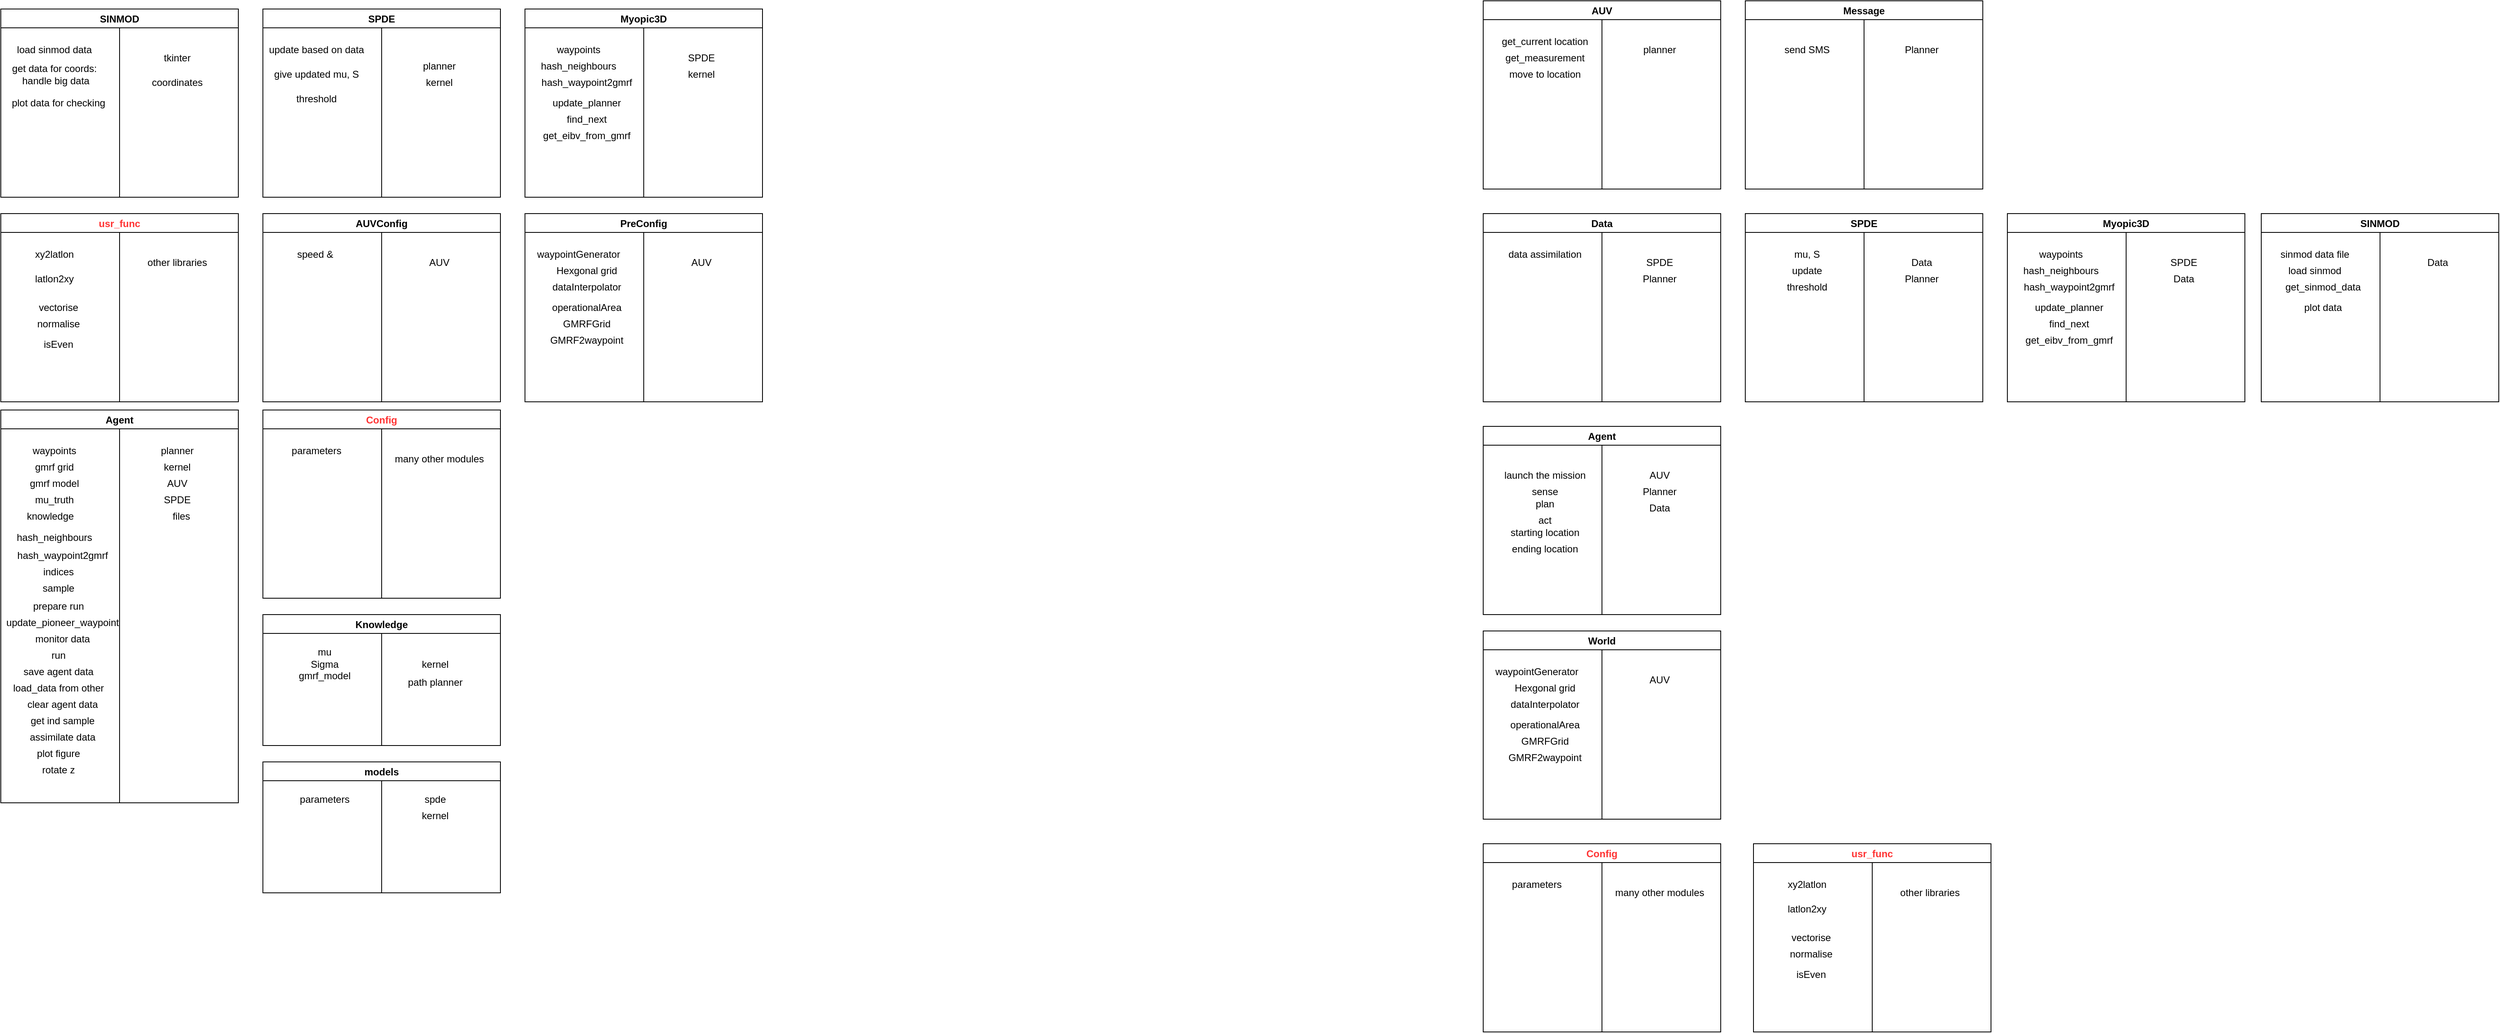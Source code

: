 <mxfile version="19.0.3" type="device"><diagram id="g1CnJB_Rr_9FsxK_g9BP" name="Page-1"><mxGraphModel dx="1435" dy="682" grid="1" gridSize="10" guides="1" tooltips="1" connect="1" arrows="1" fold="1" page="1" pageScale="1" pageWidth="4681" pageHeight="3300" math="0" shadow="0"><root><mxCell id="0"/><mxCell id="1" parent="0"/><mxCell id="GoGUJSBJ-pz_oauITj-g-8" value="" style="group" vertex="1" connectable="0" parent="1"><mxGeometry x="1290" y="90" width="200" height="230" as="geometry"/></mxCell><mxCell id="GoGUJSBJ-pz_oauITj-g-9" value="" style="endArrow=none;html=1;rounded=0;exitX=0.5;exitY=1;exitDx=0;exitDy=0;entryX=0.5;entryY=0;entryDx=0;entryDy=0;" edge="1" parent="GoGUJSBJ-pz_oauITj-g-8" source="GoGUJSBJ-pz_oauITj-g-10" target="GoGUJSBJ-pz_oauITj-g-10"><mxGeometry width="50" height="50" relative="1" as="geometry"><mxPoint x="105" y="140" as="sourcePoint"/><mxPoint x="100" y="30" as="targetPoint"/></mxGeometry></mxCell><mxCell id="GoGUJSBJ-pz_oauITj-g-10" value="SPDE" style="swimlane;" vertex="1" parent="GoGUJSBJ-pz_oauITj-g-8"><mxGeometry x="-90" width="290" height="230" as="geometry"><mxRectangle x="430" y="340" width="130" height="23" as="alternateBounds"/></mxGeometry></mxCell><mxCell id="GoGUJSBJ-pz_oauITj-g-11" value="update based on data" style="text;html=1;align=center;verticalAlign=middle;resizable=0;points=[];autosize=1;strokeColor=none;fillColor=none;" vertex="1" parent="GoGUJSBJ-pz_oauITj-g-10"><mxGeometry y="40" width="130" height="20" as="geometry"/></mxCell><mxCell id="GoGUJSBJ-pz_oauITj-g-12" value="give updated mu, S" style="text;html=1;align=center;verticalAlign=middle;resizable=0;points=[];autosize=1;strokeColor=none;fillColor=none;" vertex="1" parent="GoGUJSBJ-pz_oauITj-g-10"><mxGeometry x="5" y="70" width="120" height="20" as="geometry"/></mxCell><mxCell id="GoGUJSBJ-pz_oauITj-g-78" value="threshold" style="text;html=1;align=center;verticalAlign=middle;resizable=0;points=[];autosize=1;strokeColor=none;fillColor=none;" vertex="1" parent="GoGUJSBJ-pz_oauITj-g-10"><mxGeometry x="35" y="100" width="60" height="20" as="geometry"/></mxCell><mxCell id="GoGUJSBJ-pz_oauITj-g-79" value="planner" style="text;html=1;align=center;verticalAlign=middle;resizable=0;points=[];autosize=1;strokeColor=none;fillColor=none;" vertex="1" parent="GoGUJSBJ-pz_oauITj-g-10"><mxGeometry x="185" y="60" width="60" height="20" as="geometry"/></mxCell><mxCell id="GoGUJSBJ-pz_oauITj-g-80" value="kernel" style="text;html=1;align=center;verticalAlign=middle;resizable=0;points=[];autosize=1;strokeColor=none;fillColor=none;" vertex="1" parent="GoGUJSBJ-pz_oauITj-g-10"><mxGeometry x="190" y="80" width="50" height="20" as="geometry"/></mxCell><mxCell id="GoGUJSBJ-pz_oauITj-g-13" value="" style="group" vertex="1" connectable="0" parent="1"><mxGeometry x="1610" y="90" width="200" height="230" as="geometry"/></mxCell><mxCell id="GoGUJSBJ-pz_oauITj-g-14" value="" style="endArrow=none;html=1;rounded=0;exitX=0.5;exitY=1;exitDx=0;exitDy=0;entryX=0.5;entryY=0;entryDx=0;entryDy=0;" edge="1" parent="GoGUJSBJ-pz_oauITj-g-13" source="GoGUJSBJ-pz_oauITj-g-15" target="GoGUJSBJ-pz_oauITj-g-15"><mxGeometry width="50" height="50" relative="1" as="geometry"><mxPoint x="105" y="140" as="sourcePoint"/><mxPoint x="100" y="30" as="targetPoint"/></mxGeometry></mxCell><mxCell id="GoGUJSBJ-pz_oauITj-g-15" value="Myopic3D" style="swimlane;" vertex="1" parent="GoGUJSBJ-pz_oauITj-g-13"><mxGeometry x="-90" width="290" height="230" as="geometry"><mxRectangle x="430" y="340" width="130" height="23" as="alternateBounds"/></mxGeometry></mxCell><mxCell id="GoGUJSBJ-pz_oauITj-g-16" value="waypoints" style="text;html=1;align=center;verticalAlign=middle;resizable=0;points=[];autosize=1;strokeColor=none;fillColor=none;" vertex="1" parent="GoGUJSBJ-pz_oauITj-g-15"><mxGeometry x="30" y="40" width="70" height="20" as="geometry"/></mxCell><mxCell id="GoGUJSBJ-pz_oauITj-g-19" value="SPDE" style="text;html=1;align=center;verticalAlign=middle;resizable=0;points=[];autosize=1;strokeColor=none;fillColor=none;" vertex="1" parent="GoGUJSBJ-pz_oauITj-g-15"><mxGeometry x="190" y="50" width="50" height="20" as="geometry"/></mxCell><mxCell id="GoGUJSBJ-pz_oauITj-g-20" value="kernel" style="text;html=1;align=center;verticalAlign=middle;resizable=0;points=[];autosize=1;strokeColor=none;fillColor=none;" vertex="1" parent="GoGUJSBJ-pz_oauITj-g-15"><mxGeometry x="190" y="70" width="50" height="20" as="geometry"/></mxCell><mxCell id="GoGUJSBJ-pz_oauITj-g-136" value="hash_neighbours" style="text;html=1;align=center;verticalAlign=middle;resizable=0;points=[];autosize=1;strokeColor=none;fillColor=none;" vertex="1" parent="GoGUJSBJ-pz_oauITj-g-15"><mxGeometry x="10" y="60" width="110" height="20" as="geometry"/></mxCell><mxCell id="GoGUJSBJ-pz_oauITj-g-137" value="hash_waypoint2gmrf" style="text;html=1;align=center;verticalAlign=middle;resizable=0;points=[];autosize=1;strokeColor=none;fillColor=none;" vertex="1" parent="GoGUJSBJ-pz_oauITj-g-15"><mxGeometry x="10" y="80" width="130" height="20" as="geometry"/></mxCell><mxCell id="GoGUJSBJ-pz_oauITj-g-138" value="update_planner" style="text;html=1;align=center;verticalAlign=middle;resizable=0;points=[];autosize=1;strokeColor=none;fillColor=none;" vertex="1" parent="GoGUJSBJ-pz_oauITj-g-15"><mxGeometry x="25" y="105" width="100" height="20" as="geometry"/></mxCell><mxCell id="GoGUJSBJ-pz_oauITj-g-139" value="find_next" style="text;html=1;align=center;verticalAlign=middle;resizable=0;points=[];autosize=1;strokeColor=none;fillColor=none;" vertex="1" parent="GoGUJSBJ-pz_oauITj-g-15"><mxGeometry x="45" y="125" width="60" height="20" as="geometry"/></mxCell><mxCell id="GoGUJSBJ-pz_oauITj-g-140" value="get_eibv_from_gmrf" style="text;html=1;align=center;verticalAlign=middle;resizable=0;points=[];autosize=1;strokeColor=none;fillColor=none;" vertex="1" parent="GoGUJSBJ-pz_oauITj-g-15"><mxGeometry x="15" y="145" width="120" height="20" as="geometry"/></mxCell><mxCell id="GoGUJSBJ-pz_oauITj-g-32" value="" style="group" vertex="1" connectable="0" parent="1"><mxGeometry x="880" y="90" width="290" height="230" as="geometry"/></mxCell><mxCell id="GoGUJSBJ-pz_oauITj-g-33" value="" style="endArrow=none;html=1;rounded=0;exitX=0.5;exitY=1;exitDx=0;exitDy=0;entryX=0.5;entryY=0;entryDx=0;entryDy=0;" edge="1" parent="GoGUJSBJ-pz_oauITj-g-32" source="GoGUJSBJ-pz_oauITj-g-34" target="GoGUJSBJ-pz_oauITj-g-34"><mxGeometry width="50" height="50" relative="1" as="geometry"><mxPoint x="195" y="140" as="sourcePoint"/><mxPoint x="190" y="30" as="targetPoint"/></mxGeometry></mxCell><mxCell id="GoGUJSBJ-pz_oauITj-g-34" value="SINMOD" style="swimlane;" vertex="1" parent="GoGUJSBJ-pz_oauITj-g-32"><mxGeometry width="290" height="230" as="geometry"><mxRectangle x="430" y="340" width="130" height="23" as="alternateBounds"/></mxGeometry></mxCell><mxCell id="GoGUJSBJ-pz_oauITj-g-35" value="load sinmod data" style="text;html=1;align=center;verticalAlign=middle;resizable=0;points=[];autosize=1;strokeColor=none;fillColor=none;" vertex="1" parent="GoGUJSBJ-pz_oauITj-g-34"><mxGeometry x="10" y="40" width="110" height="20" as="geometry"/></mxCell><mxCell id="GoGUJSBJ-pz_oauITj-g-36" value="get data for coords:&lt;br&gt;&amp;nbsp;handle big data" style="text;html=1;align=center;verticalAlign=middle;resizable=0;points=[];autosize=1;strokeColor=none;fillColor=none;" vertex="1" parent="GoGUJSBJ-pz_oauITj-g-34"><mxGeometry x="5" y="65" width="120" height="30" as="geometry"/></mxCell><mxCell id="GoGUJSBJ-pz_oauITj-g-37" value="tkinter" style="text;html=1;align=center;verticalAlign=middle;resizable=0;points=[];autosize=1;strokeColor=none;fillColor=none;" vertex="1" parent="GoGUJSBJ-pz_oauITj-g-34"><mxGeometry x="190" y="50" width="50" height="20" as="geometry"/></mxCell><mxCell id="GoGUJSBJ-pz_oauITj-g-38" value="plot data for checking" style="text;html=1;align=center;verticalAlign=middle;resizable=0;points=[];autosize=1;strokeColor=none;fillColor=none;" vertex="1" parent="GoGUJSBJ-pz_oauITj-g-34"><mxGeometry x="5" y="105" width="130" height="20" as="geometry"/></mxCell><mxCell id="GoGUJSBJ-pz_oauITj-g-39" value="coordinates" style="text;html=1;align=center;verticalAlign=middle;resizable=0;points=[];autosize=1;strokeColor=none;fillColor=none;" vertex="1" parent="GoGUJSBJ-pz_oauITj-g-34"><mxGeometry x="175" y="80" width="80" height="20" as="geometry"/></mxCell><mxCell id="GoGUJSBJ-pz_oauITj-g-40" value="" style="group" vertex="1" connectable="0" parent="1"><mxGeometry x="880" y="340" width="290" height="230" as="geometry"/></mxCell><mxCell id="GoGUJSBJ-pz_oauITj-g-41" value="" style="endArrow=none;html=1;rounded=0;exitX=0.5;exitY=1;exitDx=0;exitDy=0;entryX=0.5;entryY=0;entryDx=0;entryDy=0;" edge="1" parent="GoGUJSBJ-pz_oauITj-g-40" source="GoGUJSBJ-pz_oauITj-g-42" target="GoGUJSBJ-pz_oauITj-g-42"><mxGeometry width="50" height="50" relative="1" as="geometry"><mxPoint x="195" y="140" as="sourcePoint"/><mxPoint x="190" y="30" as="targetPoint"/></mxGeometry></mxCell><mxCell id="GoGUJSBJ-pz_oauITj-g-42" value="usr_func" style="swimlane;fontColor=#FF3333;" vertex="1" parent="GoGUJSBJ-pz_oauITj-g-40"><mxGeometry width="290" height="230" as="geometry"><mxRectangle x="430" y="340" width="130" height="23" as="alternateBounds"/></mxGeometry></mxCell><mxCell id="GoGUJSBJ-pz_oauITj-g-43" value="xy2latlon" style="text;html=1;align=center;verticalAlign=middle;resizable=0;points=[];autosize=1;strokeColor=none;fillColor=none;" vertex="1" parent="GoGUJSBJ-pz_oauITj-g-42"><mxGeometry x="35" y="40" width="60" height="20" as="geometry"/></mxCell><mxCell id="GoGUJSBJ-pz_oauITj-g-44" value="latlon2xy" style="text;html=1;align=center;verticalAlign=middle;resizable=0;points=[];autosize=1;strokeColor=none;fillColor=none;" vertex="1" parent="GoGUJSBJ-pz_oauITj-g-42"><mxGeometry x="35" y="70" width="60" height="20" as="geometry"/></mxCell><mxCell id="GoGUJSBJ-pz_oauITj-g-45" value="other libraries" style="text;html=1;align=center;verticalAlign=middle;resizable=0;points=[];autosize=1;strokeColor=none;fillColor=none;" vertex="1" parent="GoGUJSBJ-pz_oauITj-g-42"><mxGeometry x="170" y="50" width="90" height="20" as="geometry"/></mxCell><mxCell id="GoGUJSBJ-pz_oauITj-g-46" value="vectorise" style="text;html=1;align=center;verticalAlign=middle;resizable=0;points=[];autosize=1;strokeColor=none;fillColor=none;" vertex="1" parent="GoGUJSBJ-pz_oauITj-g-42"><mxGeometry x="40" y="105" width="60" height="20" as="geometry"/></mxCell><mxCell id="GoGUJSBJ-pz_oauITj-g-48" value="normalise" style="text;html=1;align=center;verticalAlign=middle;resizable=0;points=[];autosize=1;strokeColor=none;fillColor=none;" vertex="1" parent="GoGUJSBJ-pz_oauITj-g-42"><mxGeometry x="35" y="125" width="70" height="20" as="geometry"/></mxCell><mxCell id="GoGUJSBJ-pz_oauITj-g-49" value="isEven" style="text;html=1;align=center;verticalAlign=middle;resizable=0;points=[];autosize=1;strokeColor=none;fillColor=none;" vertex="1" parent="GoGUJSBJ-pz_oauITj-g-42"><mxGeometry x="45" y="150" width="50" height="20" as="geometry"/></mxCell><mxCell id="GoGUJSBJ-pz_oauITj-g-50" value="" style="group" vertex="1" connectable="0" parent="1"><mxGeometry x="880" y="580" width="290" height="480" as="geometry"/></mxCell><mxCell id="GoGUJSBJ-pz_oauITj-g-51" value="" style="endArrow=none;html=1;rounded=0;exitX=0.5;exitY=1;exitDx=0;exitDy=0;entryX=0.5;entryY=0;entryDx=0;entryDy=0;" edge="1" parent="GoGUJSBJ-pz_oauITj-g-50" source="GoGUJSBJ-pz_oauITj-g-52" target="GoGUJSBJ-pz_oauITj-g-52"><mxGeometry width="50" height="50" relative="1" as="geometry"><mxPoint x="195" y="292.174" as="sourcePoint"/><mxPoint x="190" y="62.609" as="targetPoint"/></mxGeometry></mxCell><mxCell id="GoGUJSBJ-pz_oauITj-g-52" value="Agent" style="swimlane;" vertex="1" parent="GoGUJSBJ-pz_oauITj-g-50"><mxGeometry width="290" height="480" as="geometry"><mxRectangle x="430" y="340" width="130" height="23" as="alternateBounds"/></mxGeometry></mxCell><mxCell id="GoGUJSBJ-pz_oauITj-g-53" value="waypoints" style="text;html=1;align=center;verticalAlign=middle;resizable=0;points=[];autosize=1;strokeColor=none;fillColor=none;" vertex="1" parent="GoGUJSBJ-pz_oauITj-g-52"><mxGeometry x="30" y="39.998" width="70" height="20" as="geometry"/></mxCell><mxCell id="GoGUJSBJ-pz_oauITj-g-54" value="gmrf grid" style="text;html=1;align=center;verticalAlign=middle;resizable=0;points=[];autosize=1;strokeColor=none;fillColor=none;" vertex="1" parent="GoGUJSBJ-pz_oauITj-g-52"><mxGeometry x="35" y="59.997" width="60" height="20" as="geometry"/></mxCell><mxCell id="GoGUJSBJ-pz_oauITj-g-55" value="planner" style="text;html=1;align=center;verticalAlign=middle;resizable=0;points=[];autosize=1;strokeColor=none;fillColor=none;" vertex="1" parent="GoGUJSBJ-pz_oauITj-g-52"><mxGeometry x="185" y="39.998" width="60" height="20" as="geometry"/></mxCell><mxCell id="GoGUJSBJ-pz_oauITj-g-56" value="gmrf model" style="text;html=1;align=center;verticalAlign=middle;resizable=0;points=[];autosize=1;strokeColor=none;fillColor=none;" vertex="1" parent="GoGUJSBJ-pz_oauITj-g-52"><mxGeometry x="25" y="79.997" width="80" height="20" as="geometry"/></mxCell><mxCell id="GoGUJSBJ-pz_oauITj-g-57" value="mu_truth" style="text;html=1;align=center;verticalAlign=middle;resizable=0;points=[];autosize=1;strokeColor=none;fillColor=none;" vertex="1" parent="GoGUJSBJ-pz_oauITj-g-52"><mxGeometry x="35" y="99.996" width="60" height="20" as="geometry"/></mxCell><mxCell id="GoGUJSBJ-pz_oauITj-g-58" value="knowledge" style="text;html=1;align=center;verticalAlign=middle;resizable=0;points=[];autosize=1;strokeColor=none;fillColor=none;" vertex="1" parent="GoGUJSBJ-pz_oauITj-g-52"><mxGeometry x="25" y="119.995" width="70" height="20" as="geometry"/></mxCell><mxCell id="GoGUJSBJ-pz_oauITj-g-59" value="hash_neighbours" style="text;html=1;align=center;verticalAlign=middle;resizable=0;points=[];autosize=1;strokeColor=none;fillColor=none;" vertex="1" parent="GoGUJSBJ-pz_oauITj-g-52"><mxGeometry x="10" y="146.084" width="110" height="20" as="geometry"/></mxCell><mxCell id="GoGUJSBJ-pz_oauITj-g-60" value="hash_waypoint2gmrf" style="text;html=1;align=center;verticalAlign=middle;resizable=0;points=[];autosize=1;strokeColor=none;fillColor=none;" vertex="1" parent="GoGUJSBJ-pz_oauITj-g-52"><mxGeometry x="10" y="167.823" width="130" height="20" as="geometry"/></mxCell><mxCell id="GoGUJSBJ-pz_oauITj-g-61" value="indices" style="text;html=1;align=center;verticalAlign=middle;resizable=0;points=[];autosize=1;strokeColor=none;fillColor=none;" vertex="1" parent="GoGUJSBJ-pz_oauITj-g-52"><mxGeometry x="45" y="187.822" width="50" height="20" as="geometry"/></mxCell><mxCell id="GoGUJSBJ-pz_oauITj-g-62" value="sample" style="text;html=1;align=center;verticalAlign=middle;resizable=0;points=[];autosize=1;strokeColor=none;fillColor=none;" vertex="1" parent="GoGUJSBJ-pz_oauITj-g-52"><mxGeometry x="45" y="207.821" width="50" height="20" as="geometry"/></mxCell><mxCell id="GoGUJSBJ-pz_oauITj-g-63" value="kernel" style="text;html=1;align=center;verticalAlign=middle;resizable=0;points=[];autosize=1;strokeColor=none;fillColor=none;" vertex="1" parent="GoGUJSBJ-pz_oauITj-g-52"><mxGeometry x="190" y="59.997" width="50" height="20" as="geometry"/></mxCell><mxCell id="GoGUJSBJ-pz_oauITj-g-64" value="AUV" style="text;html=1;align=center;verticalAlign=middle;resizable=0;points=[];autosize=1;strokeColor=none;fillColor=none;" vertex="1" parent="GoGUJSBJ-pz_oauITj-g-52"><mxGeometry x="195" y="79.996" width="40" height="20" as="geometry"/></mxCell><mxCell id="GoGUJSBJ-pz_oauITj-g-65" value="SPDE" style="text;html=1;align=center;verticalAlign=middle;resizable=0;points=[];autosize=1;strokeColor=none;fillColor=none;" vertex="1" parent="GoGUJSBJ-pz_oauITj-g-52"><mxGeometry x="190" y="99.995" width="50" height="20" as="geometry"/></mxCell><mxCell id="GoGUJSBJ-pz_oauITj-g-66" value="prepare run" style="text;html=1;align=center;verticalAlign=middle;resizable=0;points=[];autosize=1;strokeColor=none;fillColor=none;" vertex="1" parent="GoGUJSBJ-pz_oauITj-g-52"><mxGeometry x="30" y="230.001" width="80" height="20" as="geometry"/></mxCell><mxCell id="GoGUJSBJ-pz_oauITj-g-67" value="update_pioneer_waypoint" style="text;html=1;align=center;verticalAlign=middle;resizable=0;points=[];autosize=1;strokeColor=none;fillColor=none;" vertex="1" parent="GoGUJSBJ-pz_oauITj-g-52"><mxGeometry y="250.001" width="150" height="20" as="geometry"/></mxCell><mxCell id="GoGUJSBJ-pz_oauITj-g-68" value="monitor data" style="text;html=1;align=center;verticalAlign=middle;resizable=0;points=[];autosize=1;strokeColor=none;fillColor=none;" vertex="1" parent="GoGUJSBJ-pz_oauITj-g-52"><mxGeometry x="35" y="270.001" width="80" height="20" as="geometry"/></mxCell><mxCell id="GoGUJSBJ-pz_oauITj-g-69" value="run" style="text;html=1;align=center;verticalAlign=middle;resizable=0;points=[];autosize=1;strokeColor=none;fillColor=none;" vertex="1" parent="GoGUJSBJ-pz_oauITj-g-52"><mxGeometry x="55" y="290.001" width="30" height="20" as="geometry"/></mxCell><mxCell id="GoGUJSBJ-pz_oauITj-g-70" value="save agent data" style="text;html=1;align=center;verticalAlign=middle;resizable=0;points=[];autosize=1;strokeColor=none;fillColor=none;" vertex="1" parent="GoGUJSBJ-pz_oauITj-g-52"><mxGeometry x="20" y="310.001" width="100" height="20" as="geometry"/></mxCell><mxCell id="GoGUJSBJ-pz_oauITj-g-71" value="load_data from other" style="text;html=1;align=center;verticalAlign=middle;resizable=0;points=[];autosize=1;strokeColor=none;fillColor=none;" vertex="1" parent="GoGUJSBJ-pz_oauITj-g-52"><mxGeometry x="5" y="330.001" width="130" height="20" as="geometry"/></mxCell><mxCell id="GoGUJSBJ-pz_oauITj-g-72" value="clear agent data" style="text;html=1;align=center;verticalAlign=middle;resizable=0;points=[];autosize=1;strokeColor=none;fillColor=none;" vertex="1" parent="GoGUJSBJ-pz_oauITj-g-52"><mxGeometry x="25" y="350.001" width="100" height="20" as="geometry"/></mxCell><mxCell id="GoGUJSBJ-pz_oauITj-g-73" value="get ind sample" style="text;html=1;align=center;verticalAlign=middle;resizable=0;points=[];autosize=1;strokeColor=none;fillColor=none;" vertex="1" parent="GoGUJSBJ-pz_oauITj-g-52"><mxGeometry x="30" y="370.001" width="90" height="20" as="geometry"/></mxCell><mxCell id="GoGUJSBJ-pz_oauITj-g-74" value="assimilate data" style="text;html=1;align=center;verticalAlign=middle;resizable=0;points=[];autosize=1;strokeColor=none;fillColor=none;" vertex="1" parent="GoGUJSBJ-pz_oauITj-g-52"><mxGeometry x="25" y="390.001" width="100" height="20" as="geometry"/></mxCell><mxCell id="GoGUJSBJ-pz_oauITj-g-75" value="plot figure" style="text;html=1;align=center;verticalAlign=middle;resizable=0;points=[];autosize=1;strokeColor=none;fillColor=none;" vertex="1" parent="GoGUJSBJ-pz_oauITj-g-52"><mxGeometry x="35" y="410.001" width="70" height="20" as="geometry"/></mxCell><mxCell id="GoGUJSBJ-pz_oauITj-g-76" value="rotate z" style="text;html=1;align=center;verticalAlign=middle;resizable=0;points=[];autosize=1;strokeColor=none;fillColor=none;" vertex="1" parent="GoGUJSBJ-pz_oauITj-g-52"><mxGeometry x="40" y="430.001" width="60" height="20" as="geometry"/></mxCell><mxCell id="GoGUJSBJ-pz_oauITj-g-77" value="files" style="text;html=1;align=center;verticalAlign=middle;resizable=0;points=[];autosize=1;strokeColor=none;fillColor=none;" vertex="1" parent="GoGUJSBJ-pz_oauITj-g-52"><mxGeometry x="200" y="119.995" width="40" height="20" as="geometry"/></mxCell><mxCell id="GoGUJSBJ-pz_oauITj-g-81" value="" style="group" vertex="1" connectable="0" parent="1"><mxGeometry x="1200" y="340" width="290" height="230" as="geometry"/></mxCell><mxCell id="GoGUJSBJ-pz_oauITj-g-82" value="" style="endArrow=none;html=1;rounded=0;exitX=0.5;exitY=1;exitDx=0;exitDy=0;entryX=0.5;entryY=0;entryDx=0;entryDy=0;" edge="1" parent="GoGUJSBJ-pz_oauITj-g-81" source="GoGUJSBJ-pz_oauITj-g-83" target="GoGUJSBJ-pz_oauITj-g-83"><mxGeometry width="50" height="50" relative="1" as="geometry"><mxPoint x="195" y="140" as="sourcePoint"/><mxPoint x="190" y="30" as="targetPoint"/></mxGeometry></mxCell><mxCell id="GoGUJSBJ-pz_oauITj-g-83" value="AUVConfig" style="swimlane;" vertex="1" parent="GoGUJSBJ-pz_oauITj-g-81"><mxGeometry width="290" height="230" as="geometry"><mxRectangle x="430" y="340" width="130" height="23" as="alternateBounds"/></mxGeometry></mxCell><mxCell id="GoGUJSBJ-pz_oauITj-g-84" value="speed &amp;amp;&amp;nbsp;" style="text;html=1;align=center;verticalAlign=middle;resizable=0;points=[];autosize=1;strokeColor=none;fillColor=none;" vertex="1" parent="GoGUJSBJ-pz_oauITj-g-83"><mxGeometry x="35" y="40" width="60" height="20" as="geometry"/></mxCell><mxCell id="GoGUJSBJ-pz_oauITj-g-86" value="AUV" style="text;html=1;align=center;verticalAlign=middle;resizable=0;points=[];autosize=1;strokeColor=none;fillColor=none;" vertex="1" parent="GoGUJSBJ-pz_oauITj-g-83"><mxGeometry x="195" y="50" width="40" height="20" as="geometry"/></mxCell><mxCell id="GoGUJSBJ-pz_oauITj-g-89" value="" style="group" vertex="1" connectable="0" parent="1"><mxGeometry x="1200" y="580" width="290" height="230" as="geometry"/></mxCell><mxCell id="GoGUJSBJ-pz_oauITj-g-90" value="" style="endArrow=none;html=1;rounded=0;exitX=0.5;exitY=1;exitDx=0;exitDy=0;entryX=0.5;entryY=0;entryDx=0;entryDy=0;" edge="1" parent="GoGUJSBJ-pz_oauITj-g-89" source="GoGUJSBJ-pz_oauITj-g-91" target="GoGUJSBJ-pz_oauITj-g-91"><mxGeometry width="50" height="50" relative="1" as="geometry"><mxPoint x="195" y="140" as="sourcePoint"/><mxPoint x="190" y="30" as="targetPoint"/></mxGeometry></mxCell><mxCell id="GoGUJSBJ-pz_oauITj-g-91" value="Config" style="swimlane;fontColor=#FF3333;" vertex="1" parent="GoGUJSBJ-pz_oauITj-g-89"><mxGeometry width="290" height="230" as="geometry"><mxRectangle x="430" y="340" width="130" height="23" as="alternateBounds"/></mxGeometry></mxCell><mxCell id="GoGUJSBJ-pz_oauITj-g-92" value="parameters" style="text;html=1;align=center;verticalAlign=middle;resizable=0;points=[];autosize=1;strokeColor=none;fillColor=none;" vertex="1" parent="GoGUJSBJ-pz_oauITj-g-91"><mxGeometry x="25" y="40" width="80" height="20" as="geometry"/></mxCell><mxCell id="GoGUJSBJ-pz_oauITj-g-93" value="many other modules" style="text;html=1;align=center;verticalAlign=middle;resizable=0;points=[];autosize=1;strokeColor=none;fillColor=none;" vertex="1" parent="GoGUJSBJ-pz_oauITj-g-91"><mxGeometry x="155" y="50" width="120" height="20" as="geometry"/></mxCell><mxCell id="GoGUJSBJ-pz_oauITj-g-94" value="" style="group" vertex="1" connectable="0" parent="1"><mxGeometry x="1200" y="830" width="290" height="160" as="geometry"/></mxCell><mxCell id="GoGUJSBJ-pz_oauITj-g-95" value="" style="endArrow=none;html=1;rounded=0;exitX=0.5;exitY=1;exitDx=0;exitDy=0;entryX=0.5;entryY=0;entryDx=0;entryDy=0;" edge="1" parent="GoGUJSBJ-pz_oauITj-g-94" source="GoGUJSBJ-pz_oauITj-g-96" target="GoGUJSBJ-pz_oauITj-g-96"><mxGeometry width="50" height="50" relative="1" as="geometry"><mxPoint x="195" y="97.391" as="sourcePoint"/><mxPoint x="190" y="20.87" as="targetPoint"/></mxGeometry></mxCell><mxCell id="GoGUJSBJ-pz_oauITj-g-96" value="Knowledge" style="swimlane;" vertex="1" parent="GoGUJSBJ-pz_oauITj-g-94"><mxGeometry width="290" height="160" as="geometry"><mxRectangle x="430" y="340" width="130" height="23" as="alternateBounds"/></mxGeometry></mxCell><mxCell id="GoGUJSBJ-pz_oauITj-g-123" value="mu" style="text;html=1;align=center;verticalAlign=middle;resizable=0;points=[];autosize=1;strokeColor=none;fillColor=none;" vertex="1" parent="GoGUJSBJ-pz_oauITj-g-96"><mxGeometry x="60" y="36.365" width="30" height="20" as="geometry"/></mxCell><mxCell id="GoGUJSBJ-pz_oauITj-g-124" value="Sigma" style="text;html=1;align=center;verticalAlign=middle;resizable=0;points=[];autosize=1;strokeColor=none;fillColor=none;" vertex="1" parent="GoGUJSBJ-pz_oauITj-g-96"><mxGeometry x="50" y="50.91" width="50" height="20" as="geometry"/></mxCell><mxCell id="GoGUJSBJ-pz_oauITj-g-125" value="gmrf_model" style="text;html=1;align=center;verticalAlign=middle;resizable=0;points=[];autosize=1;strokeColor=none;fillColor=none;" vertex="1" parent="GoGUJSBJ-pz_oauITj-g-96"><mxGeometry x="35" y="65.455" width="80" height="20" as="geometry"/></mxCell><mxCell id="GoGUJSBJ-pz_oauITj-g-126" value="kernel" style="text;html=1;align=center;verticalAlign=middle;resizable=0;points=[];autosize=1;strokeColor=none;fillColor=none;" vertex="1" parent="GoGUJSBJ-pz_oauITj-g-96"><mxGeometry x="185" y="50.91" width="50" height="20" as="geometry"/></mxCell><mxCell id="GoGUJSBJ-pz_oauITj-g-127" value="path planner" style="text;html=1;align=center;verticalAlign=middle;resizable=0;points=[];autosize=1;strokeColor=none;fillColor=none;" vertex="1" parent="GoGUJSBJ-pz_oauITj-g-96"><mxGeometry x="170" y="72.728" width="80" height="20" as="geometry"/></mxCell><mxCell id="GoGUJSBJ-pz_oauITj-g-128" value="" style="group" vertex="1" connectable="0" parent="1"><mxGeometry x="1200" y="1010" width="290" height="160" as="geometry"/></mxCell><mxCell id="GoGUJSBJ-pz_oauITj-g-129" value="" style="endArrow=none;html=1;rounded=0;exitX=0.5;exitY=1;exitDx=0;exitDy=0;entryX=0.5;entryY=0;entryDx=0;entryDy=0;" edge="1" parent="GoGUJSBJ-pz_oauITj-g-128" source="GoGUJSBJ-pz_oauITj-g-130" target="GoGUJSBJ-pz_oauITj-g-130"><mxGeometry width="50" height="50" relative="1" as="geometry"><mxPoint x="195" y="97.391" as="sourcePoint"/><mxPoint x="190" y="20.87" as="targetPoint"/></mxGeometry></mxCell><mxCell id="GoGUJSBJ-pz_oauITj-g-130" value="models" style="swimlane;" vertex="1" parent="GoGUJSBJ-pz_oauITj-g-128"><mxGeometry width="290" height="160" as="geometry"><mxRectangle x="430" y="340" width="130" height="23" as="alternateBounds"/></mxGeometry></mxCell><mxCell id="GoGUJSBJ-pz_oauITj-g-131" value="parameters" style="text;html=1;align=center;verticalAlign=middle;resizable=0;points=[];autosize=1;strokeColor=none;fillColor=none;" vertex="1" parent="GoGUJSBJ-pz_oauITj-g-130"><mxGeometry x="35" y="36.365" width="80" height="20" as="geometry"/></mxCell><mxCell id="GoGUJSBJ-pz_oauITj-g-134" value="spde" style="text;html=1;align=center;verticalAlign=middle;resizable=0;points=[];autosize=1;strokeColor=none;fillColor=none;" vertex="1" parent="GoGUJSBJ-pz_oauITj-g-130"><mxGeometry x="190" y="36.36" width="40" height="20" as="geometry"/></mxCell><mxCell id="GoGUJSBJ-pz_oauITj-g-135" value="kernel" style="text;html=1;align=center;verticalAlign=middle;resizable=0;points=[];autosize=1;strokeColor=none;fillColor=none;" vertex="1" parent="GoGUJSBJ-pz_oauITj-g-130"><mxGeometry x="185" y="56.358" width="50" height="20" as="geometry"/></mxCell><mxCell id="GoGUJSBJ-pz_oauITj-g-141" value="" style="group" vertex="1" connectable="0" parent="1"><mxGeometry x="1520" y="340" width="290" height="230" as="geometry"/></mxCell><mxCell id="GoGUJSBJ-pz_oauITj-g-142" value="" style="endArrow=none;html=1;rounded=0;exitX=0.5;exitY=1;exitDx=0;exitDy=0;entryX=0.5;entryY=0;entryDx=0;entryDy=0;" edge="1" parent="GoGUJSBJ-pz_oauITj-g-141" source="GoGUJSBJ-pz_oauITj-g-143" target="GoGUJSBJ-pz_oauITj-g-143"><mxGeometry width="50" height="50" relative="1" as="geometry"><mxPoint x="195" y="140" as="sourcePoint"/><mxPoint x="190" y="30" as="targetPoint"/></mxGeometry></mxCell><mxCell id="GoGUJSBJ-pz_oauITj-g-143" value="PreConfig" style="swimlane;" vertex="1" parent="GoGUJSBJ-pz_oauITj-g-141"><mxGeometry width="290" height="230" as="geometry"><mxRectangle x="430" y="340" width="130" height="23" as="alternateBounds"/></mxGeometry></mxCell><mxCell id="GoGUJSBJ-pz_oauITj-g-144" value="waypointGenerator" style="text;html=1;align=center;verticalAlign=middle;resizable=0;points=[];autosize=1;strokeColor=none;fillColor=none;" vertex="1" parent="GoGUJSBJ-pz_oauITj-g-143"><mxGeometry x="5" y="40" width="120" height="20" as="geometry"/></mxCell><mxCell id="GoGUJSBJ-pz_oauITj-g-145" value="AUV" style="text;html=1;align=center;verticalAlign=middle;resizable=0;points=[];autosize=1;strokeColor=none;fillColor=none;" vertex="1" parent="GoGUJSBJ-pz_oauITj-g-143"><mxGeometry x="195" y="50" width="40" height="20" as="geometry"/></mxCell><mxCell id="GoGUJSBJ-pz_oauITj-g-146" value="Hexgonal grid" style="text;html=1;align=center;verticalAlign=middle;resizable=0;points=[];autosize=1;strokeColor=none;fillColor=none;" vertex="1" parent="GoGUJSBJ-pz_oauITj-g-143"><mxGeometry x="30" y="60" width="90" height="20" as="geometry"/></mxCell><mxCell id="GoGUJSBJ-pz_oauITj-g-147" value="dataInterpolator" style="text;html=1;align=center;verticalAlign=middle;resizable=0;points=[];autosize=1;strokeColor=none;fillColor=none;" vertex="1" parent="GoGUJSBJ-pz_oauITj-g-143"><mxGeometry x="25" y="80" width="100" height="20" as="geometry"/></mxCell><mxCell id="GoGUJSBJ-pz_oauITj-g-148" value="operationalArea" style="text;html=1;align=center;verticalAlign=middle;resizable=0;points=[];autosize=1;strokeColor=none;fillColor=none;" vertex="1" parent="GoGUJSBJ-pz_oauITj-g-143"><mxGeometry x="25" y="105" width="100" height="20" as="geometry"/></mxCell><mxCell id="GoGUJSBJ-pz_oauITj-g-149" value="GMRFGrid" style="text;html=1;align=center;verticalAlign=middle;resizable=0;points=[];autosize=1;strokeColor=none;fillColor=none;" vertex="1" parent="GoGUJSBJ-pz_oauITj-g-143"><mxGeometry x="40" y="125" width="70" height="20" as="geometry"/></mxCell><mxCell id="GoGUJSBJ-pz_oauITj-g-150" value="GMRF2waypoint" style="text;html=1;align=center;verticalAlign=middle;resizable=0;points=[];autosize=1;strokeColor=none;fillColor=none;" vertex="1" parent="GoGUJSBJ-pz_oauITj-g-143"><mxGeometry x="25" y="145" width="100" height="20" as="geometry"/></mxCell><mxCell id="GoGUJSBJ-pz_oauITj-g-151" value="" style="group" vertex="1" connectable="0" parent="1"><mxGeometry x="2690" y="80" width="290" height="230" as="geometry"/></mxCell><mxCell id="GoGUJSBJ-pz_oauITj-g-152" value="" style="endArrow=none;html=1;rounded=0;exitX=0.5;exitY=1;exitDx=0;exitDy=0;entryX=0.5;entryY=0;entryDx=0;entryDy=0;" edge="1" parent="GoGUJSBJ-pz_oauITj-g-151" source="GoGUJSBJ-pz_oauITj-g-153" target="GoGUJSBJ-pz_oauITj-g-153"><mxGeometry width="50" height="50" relative="1" as="geometry"><mxPoint x="195" y="140" as="sourcePoint"/><mxPoint x="190" y="30" as="targetPoint"/></mxGeometry></mxCell><mxCell id="GoGUJSBJ-pz_oauITj-g-153" value="AUV" style="swimlane;" vertex="1" parent="GoGUJSBJ-pz_oauITj-g-151"><mxGeometry width="290" height="230" as="geometry"><mxRectangle x="430" y="340" width="130" height="23" as="alternateBounds"/></mxGeometry></mxCell><mxCell id="GoGUJSBJ-pz_oauITj-g-154" value="get_current location" style="text;html=1;align=center;verticalAlign=middle;resizable=0;points=[];autosize=1;strokeColor=none;fillColor=none;" vertex="1" parent="GoGUJSBJ-pz_oauITj-g-153"><mxGeometry x="15" y="40" width="120" height="20" as="geometry"/></mxCell><mxCell id="GoGUJSBJ-pz_oauITj-g-155" value="planner" style="text;html=1;align=center;verticalAlign=middle;resizable=0;points=[];autosize=1;strokeColor=none;fillColor=none;" vertex="1" parent="GoGUJSBJ-pz_oauITj-g-153"><mxGeometry x="185" y="50" width="60" height="20" as="geometry"/></mxCell><mxCell id="GoGUJSBJ-pz_oauITj-g-156" value="get_measurement" style="text;html=1;align=center;verticalAlign=middle;resizable=0;points=[];autosize=1;strokeColor=none;fillColor=none;" vertex="1" parent="GoGUJSBJ-pz_oauITj-g-153"><mxGeometry x="20" y="60" width="110" height="20" as="geometry"/></mxCell><mxCell id="GoGUJSBJ-pz_oauITj-g-158" value="move to location" style="text;html=1;align=center;verticalAlign=middle;resizable=0;points=[];autosize=1;strokeColor=none;fillColor=none;" vertex="1" parent="GoGUJSBJ-pz_oauITj-g-153"><mxGeometry x="25" y="80" width="100" height="20" as="geometry"/></mxCell><mxCell id="GoGUJSBJ-pz_oauITj-g-161" value="" style="group" vertex="1" connectable="0" parent="1"><mxGeometry x="3010" y="80" width="290" height="230" as="geometry"/></mxCell><mxCell id="GoGUJSBJ-pz_oauITj-g-162" value="" style="endArrow=none;html=1;rounded=0;exitX=0.5;exitY=1;exitDx=0;exitDy=0;entryX=0.5;entryY=0;entryDx=0;entryDy=0;" edge="1" parent="GoGUJSBJ-pz_oauITj-g-161" source="GoGUJSBJ-pz_oauITj-g-163" target="GoGUJSBJ-pz_oauITj-g-163"><mxGeometry width="50" height="50" relative="1" as="geometry"><mxPoint x="195" y="140" as="sourcePoint"/><mxPoint x="190" y="30" as="targetPoint"/></mxGeometry></mxCell><mxCell id="GoGUJSBJ-pz_oauITj-g-163" value="Message" style="swimlane;" vertex="1" parent="GoGUJSBJ-pz_oauITj-g-161"><mxGeometry width="290" height="230" as="geometry"><mxRectangle x="430" y="340" width="130" height="23" as="alternateBounds"/></mxGeometry></mxCell><mxCell id="GoGUJSBJ-pz_oauITj-g-164" value="send SMS" style="text;html=1;align=center;verticalAlign=middle;resizable=0;points=[];autosize=1;strokeColor=none;fillColor=none;" vertex="1" parent="GoGUJSBJ-pz_oauITj-g-163"><mxGeometry x="40" y="50" width="70" height="20" as="geometry"/></mxCell><mxCell id="GoGUJSBJ-pz_oauITj-g-165" value="Planner" style="text;html=1;align=center;verticalAlign=middle;resizable=0;points=[];autosize=1;strokeColor=none;fillColor=none;" vertex="1" parent="GoGUJSBJ-pz_oauITj-g-163"><mxGeometry x="185" y="50" width="60" height="20" as="geometry"/></mxCell><mxCell id="GoGUJSBJ-pz_oauITj-g-168" value="" style="group" vertex="1" connectable="0" parent="1"><mxGeometry x="2690" y="340" width="290" height="230" as="geometry"/></mxCell><mxCell id="GoGUJSBJ-pz_oauITj-g-169" value="" style="endArrow=none;html=1;rounded=0;exitX=0.5;exitY=1;exitDx=0;exitDy=0;entryX=0.5;entryY=0;entryDx=0;entryDy=0;" edge="1" parent="GoGUJSBJ-pz_oauITj-g-168" source="GoGUJSBJ-pz_oauITj-g-170" target="GoGUJSBJ-pz_oauITj-g-170"><mxGeometry width="50" height="50" relative="1" as="geometry"><mxPoint x="195" y="140" as="sourcePoint"/><mxPoint x="190" y="30" as="targetPoint"/></mxGeometry></mxCell><mxCell id="GoGUJSBJ-pz_oauITj-g-170" value="Data" style="swimlane;" vertex="1" parent="GoGUJSBJ-pz_oauITj-g-168"><mxGeometry width="290" height="230" as="geometry"><mxRectangle x="430" y="340" width="130" height="23" as="alternateBounds"/></mxGeometry></mxCell><mxCell id="GoGUJSBJ-pz_oauITj-g-171" value="data assimilation" style="text;html=1;align=center;verticalAlign=middle;resizable=0;points=[];autosize=1;strokeColor=none;fillColor=none;" vertex="1" parent="GoGUJSBJ-pz_oauITj-g-170"><mxGeometry x="25" y="40" width="100" height="20" as="geometry"/></mxCell><mxCell id="GoGUJSBJ-pz_oauITj-g-172" value="SPDE" style="text;html=1;align=center;verticalAlign=middle;resizable=0;points=[];autosize=1;strokeColor=none;fillColor=none;" vertex="1" parent="GoGUJSBJ-pz_oauITj-g-170"><mxGeometry x="190" y="50" width="50" height="20" as="geometry"/></mxCell><mxCell id="GoGUJSBJ-pz_oauITj-g-175" value="Planner" style="text;html=1;align=center;verticalAlign=middle;resizable=0;points=[];autosize=1;strokeColor=none;fillColor=none;" vertex="1" parent="GoGUJSBJ-pz_oauITj-g-170"><mxGeometry x="185" y="70" width="60" height="20" as="geometry"/></mxCell><mxCell id="GoGUJSBJ-pz_oauITj-g-180" value="" style="group" vertex="1" connectable="0" parent="1"><mxGeometry x="3010" y="340" width="290" height="230" as="geometry"/></mxCell><mxCell id="GoGUJSBJ-pz_oauITj-g-181" value="" style="endArrow=none;html=1;rounded=0;exitX=0.5;exitY=1;exitDx=0;exitDy=0;entryX=0.5;entryY=0;entryDx=0;entryDy=0;" edge="1" parent="GoGUJSBJ-pz_oauITj-g-180" source="GoGUJSBJ-pz_oauITj-g-182" target="GoGUJSBJ-pz_oauITj-g-182"><mxGeometry width="50" height="50" relative="1" as="geometry"><mxPoint x="195" y="140" as="sourcePoint"/><mxPoint x="190" y="30" as="targetPoint"/></mxGeometry></mxCell><mxCell id="GoGUJSBJ-pz_oauITj-g-182" value="SPDE" style="swimlane;" vertex="1" parent="GoGUJSBJ-pz_oauITj-g-180"><mxGeometry width="290" height="230" as="geometry"><mxRectangle x="430" y="340" width="130" height="23" as="alternateBounds"/></mxGeometry></mxCell><mxCell id="GoGUJSBJ-pz_oauITj-g-183" value="mu, S" style="text;html=1;align=center;verticalAlign=middle;resizable=0;points=[];autosize=1;strokeColor=none;fillColor=none;" vertex="1" parent="GoGUJSBJ-pz_oauITj-g-182"><mxGeometry x="50" y="40" width="50" height="20" as="geometry"/></mxCell><mxCell id="GoGUJSBJ-pz_oauITj-g-184" value="Data" style="text;html=1;align=center;verticalAlign=middle;resizable=0;points=[];autosize=1;strokeColor=none;fillColor=none;" vertex="1" parent="GoGUJSBJ-pz_oauITj-g-182"><mxGeometry x="195" y="50" width="40" height="20" as="geometry"/></mxCell><mxCell id="GoGUJSBJ-pz_oauITj-g-185" value="Planner" style="text;html=1;align=center;verticalAlign=middle;resizable=0;points=[];autosize=1;strokeColor=none;fillColor=none;" vertex="1" parent="GoGUJSBJ-pz_oauITj-g-182"><mxGeometry x="185" y="70" width="60" height="20" as="geometry"/></mxCell><mxCell id="GoGUJSBJ-pz_oauITj-g-238" value="update" style="text;html=1;align=center;verticalAlign=middle;resizable=0;points=[];autosize=1;strokeColor=none;fillColor=none;" vertex="1" parent="GoGUJSBJ-pz_oauITj-g-182"><mxGeometry x="50" y="60" width="50" height="20" as="geometry"/></mxCell><mxCell id="GoGUJSBJ-pz_oauITj-g-250" value="threshold" style="text;html=1;align=center;verticalAlign=middle;resizable=0;points=[];autosize=1;strokeColor=none;fillColor=none;" vertex="1" parent="GoGUJSBJ-pz_oauITj-g-182"><mxGeometry x="45" y="80" width="60" height="20" as="geometry"/></mxCell><mxCell id="GoGUJSBJ-pz_oauITj-g-188" value="" style="group" vertex="1" connectable="0" parent="1"><mxGeometry x="3020" y="1110" width="290" height="230" as="geometry"/></mxCell><mxCell id="GoGUJSBJ-pz_oauITj-g-189" value="" style="endArrow=none;html=1;rounded=0;exitX=0.5;exitY=1;exitDx=0;exitDy=0;entryX=0.5;entryY=0;entryDx=0;entryDy=0;" edge="1" parent="GoGUJSBJ-pz_oauITj-g-188" source="GoGUJSBJ-pz_oauITj-g-190" target="GoGUJSBJ-pz_oauITj-g-190"><mxGeometry width="50" height="50" relative="1" as="geometry"><mxPoint x="195" y="140" as="sourcePoint"/><mxPoint x="190" y="30" as="targetPoint"/></mxGeometry></mxCell><mxCell id="GoGUJSBJ-pz_oauITj-g-190" value="usr_func" style="swimlane;fontColor=#FF3333;" vertex="1" parent="GoGUJSBJ-pz_oauITj-g-188"><mxGeometry width="290" height="230" as="geometry"><mxRectangle x="430" y="340" width="130" height="23" as="alternateBounds"/></mxGeometry></mxCell><mxCell id="GoGUJSBJ-pz_oauITj-g-191" value="xy2latlon" style="text;html=1;align=center;verticalAlign=middle;resizable=0;points=[];autosize=1;strokeColor=none;fillColor=none;" vertex="1" parent="GoGUJSBJ-pz_oauITj-g-190"><mxGeometry x="35" y="40" width="60" height="20" as="geometry"/></mxCell><mxCell id="GoGUJSBJ-pz_oauITj-g-192" value="latlon2xy" style="text;html=1;align=center;verticalAlign=middle;resizable=0;points=[];autosize=1;strokeColor=none;fillColor=none;" vertex="1" parent="GoGUJSBJ-pz_oauITj-g-190"><mxGeometry x="35" y="70" width="60" height="20" as="geometry"/></mxCell><mxCell id="GoGUJSBJ-pz_oauITj-g-193" value="other libraries" style="text;html=1;align=center;verticalAlign=middle;resizable=0;points=[];autosize=1;strokeColor=none;fillColor=none;" vertex="1" parent="GoGUJSBJ-pz_oauITj-g-190"><mxGeometry x="170" y="50" width="90" height="20" as="geometry"/></mxCell><mxCell id="GoGUJSBJ-pz_oauITj-g-194" value="vectorise" style="text;html=1;align=center;verticalAlign=middle;resizable=0;points=[];autosize=1;strokeColor=none;fillColor=none;" vertex="1" parent="GoGUJSBJ-pz_oauITj-g-190"><mxGeometry x="40" y="105" width="60" height="20" as="geometry"/></mxCell><mxCell id="GoGUJSBJ-pz_oauITj-g-195" value="normalise" style="text;html=1;align=center;verticalAlign=middle;resizable=0;points=[];autosize=1;strokeColor=none;fillColor=none;" vertex="1" parent="GoGUJSBJ-pz_oauITj-g-190"><mxGeometry x="35" y="125" width="70" height="20" as="geometry"/></mxCell><mxCell id="GoGUJSBJ-pz_oauITj-g-196" value="isEven" style="text;html=1;align=center;verticalAlign=middle;resizable=0;points=[];autosize=1;strokeColor=none;fillColor=none;" vertex="1" parent="GoGUJSBJ-pz_oauITj-g-190"><mxGeometry x="45" y="150" width="50" height="20" as="geometry"/></mxCell><mxCell id="GoGUJSBJ-pz_oauITj-g-197" value="" style="group" vertex="1" connectable="0" parent="1"><mxGeometry x="2690" y="1110" width="290" height="230" as="geometry"/></mxCell><mxCell id="GoGUJSBJ-pz_oauITj-g-198" value="" style="endArrow=none;html=1;rounded=0;exitX=0.5;exitY=1;exitDx=0;exitDy=0;entryX=0.5;entryY=0;entryDx=0;entryDy=0;" edge="1" parent="GoGUJSBJ-pz_oauITj-g-197" source="GoGUJSBJ-pz_oauITj-g-199" target="GoGUJSBJ-pz_oauITj-g-199"><mxGeometry width="50" height="50" relative="1" as="geometry"><mxPoint x="195" y="140" as="sourcePoint"/><mxPoint x="190" y="30" as="targetPoint"/></mxGeometry></mxCell><mxCell id="GoGUJSBJ-pz_oauITj-g-199" value="Config" style="swimlane;fontColor=#FF3333;" vertex="1" parent="GoGUJSBJ-pz_oauITj-g-197"><mxGeometry width="290" height="230" as="geometry"><mxRectangle x="430" y="340" width="130" height="23" as="alternateBounds"/></mxGeometry></mxCell><mxCell id="GoGUJSBJ-pz_oauITj-g-200" value="parameters" style="text;html=1;align=center;verticalAlign=middle;resizable=0;points=[];autosize=1;strokeColor=none;fillColor=none;" vertex="1" parent="GoGUJSBJ-pz_oauITj-g-199"><mxGeometry x="25" y="40" width="80" height="20" as="geometry"/></mxCell><mxCell id="GoGUJSBJ-pz_oauITj-g-201" value="many other modules" style="text;html=1;align=center;verticalAlign=middle;resizable=0;points=[];autosize=1;strokeColor=none;fillColor=none;" vertex="1" parent="GoGUJSBJ-pz_oauITj-g-199"><mxGeometry x="155" y="50" width="120" height="20" as="geometry"/></mxCell><mxCell id="GoGUJSBJ-pz_oauITj-g-230" value="" style="group" vertex="1" connectable="0" parent="1"><mxGeometry x="2690" y="600" width="290" height="230" as="geometry"/></mxCell><mxCell id="GoGUJSBJ-pz_oauITj-g-231" value="" style="endArrow=none;html=1;rounded=0;exitX=0.5;exitY=1;exitDx=0;exitDy=0;entryX=0.5;entryY=0;entryDx=0;entryDy=0;" edge="1" parent="GoGUJSBJ-pz_oauITj-g-230" source="GoGUJSBJ-pz_oauITj-g-232" target="GoGUJSBJ-pz_oauITj-g-232"><mxGeometry width="50" height="50" relative="1" as="geometry"><mxPoint x="195" y="140" as="sourcePoint"/><mxPoint x="190" y="30" as="targetPoint"/></mxGeometry></mxCell><mxCell id="GoGUJSBJ-pz_oauITj-g-232" value="Agent" style="swimlane;" vertex="1" parent="GoGUJSBJ-pz_oauITj-g-230"><mxGeometry width="290" height="230" as="geometry"><mxRectangle x="430" y="340" width="130" height="23" as="alternateBounds"/></mxGeometry></mxCell><mxCell id="GoGUJSBJ-pz_oauITj-g-233" value="launch the mission" style="text;html=1;align=center;verticalAlign=middle;resizable=0;points=[];autosize=1;strokeColor=none;fillColor=none;" vertex="1" parent="GoGUJSBJ-pz_oauITj-g-232"><mxGeometry x="20" y="50" width="110" height="20" as="geometry"/></mxCell><mxCell id="GoGUJSBJ-pz_oauITj-g-234" value="AUV" style="text;html=1;align=center;verticalAlign=middle;resizable=0;points=[];autosize=1;strokeColor=none;fillColor=none;" vertex="1" parent="GoGUJSBJ-pz_oauITj-g-232"><mxGeometry x="195" y="50" width="40" height="20" as="geometry"/></mxCell><mxCell id="GoGUJSBJ-pz_oauITj-g-235" value="Planner" style="text;html=1;align=center;verticalAlign=middle;resizable=0;points=[];autosize=1;strokeColor=none;fillColor=none;" vertex="1" parent="GoGUJSBJ-pz_oauITj-g-232"><mxGeometry x="185" y="70" width="60" height="20" as="geometry"/></mxCell><mxCell id="GoGUJSBJ-pz_oauITj-g-236" value="Data" style="text;html=1;align=center;verticalAlign=middle;resizable=0;points=[];autosize=1;strokeColor=none;fillColor=none;" vertex="1" parent="GoGUJSBJ-pz_oauITj-g-232"><mxGeometry x="195" y="90" width="40" height="20" as="geometry"/></mxCell><mxCell id="GoGUJSBJ-pz_oauITj-g-251" value="sense" style="text;html=1;align=center;verticalAlign=middle;resizable=0;points=[];autosize=1;strokeColor=none;fillColor=none;" vertex="1" parent="GoGUJSBJ-pz_oauITj-g-232"><mxGeometry x="50" y="70" width="50" height="20" as="geometry"/></mxCell><mxCell id="GoGUJSBJ-pz_oauITj-g-252" value="plan" style="text;html=1;align=center;verticalAlign=middle;resizable=0;points=[];autosize=1;strokeColor=none;fillColor=none;" vertex="1" parent="GoGUJSBJ-pz_oauITj-g-232"><mxGeometry x="55" y="85" width="40" height="20" as="geometry"/></mxCell><mxCell id="GoGUJSBJ-pz_oauITj-g-253" value="act" style="text;html=1;align=center;verticalAlign=middle;resizable=0;points=[];autosize=1;strokeColor=none;fillColor=none;" vertex="1" parent="GoGUJSBJ-pz_oauITj-g-232"><mxGeometry x="60" y="105" width="30" height="20" as="geometry"/></mxCell><mxCell id="GoGUJSBJ-pz_oauITj-g-286" value="starting location" style="text;html=1;align=center;verticalAlign=middle;resizable=0;points=[];autosize=1;strokeColor=none;fillColor=none;" vertex="1" parent="GoGUJSBJ-pz_oauITj-g-232"><mxGeometry x="25" y="120" width="100" height="20" as="geometry"/></mxCell><mxCell id="GoGUJSBJ-pz_oauITj-g-287" value="ending location" style="text;html=1;align=center;verticalAlign=middle;resizable=0;points=[];autosize=1;strokeColor=none;fillColor=none;" vertex="1" parent="GoGUJSBJ-pz_oauITj-g-232"><mxGeometry x="25" y="140" width="100" height="20" as="geometry"/></mxCell><mxCell id="GoGUJSBJ-pz_oauITj-g-239" value="" style="group" vertex="1" connectable="0" parent="1"><mxGeometry x="3420" y="340" width="200" height="230" as="geometry"/></mxCell><mxCell id="GoGUJSBJ-pz_oauITj-g-240" value="" style="endArrow=none;html=1;rounded=0;exitX=0.5;exitY=1;exitDx=0;exitDy=0;entryX=0.5;entryY=0;entryDx=0;entryDy=0;" edge="1" parent="GoGUJSBJ-pz_oauITj-g-239" source="GoGUJSBJ-pz_oauITj-g-241" target="GoGUJSBJ-pz_oauITj-g-241"><mxGeometry width="50" height="50" relative="1" as="geometry"><mxPoint x="105" y="140" as="sourcePoint"/><mxPoint x="100" y="30" as="targetPoint"/></mxGeometry></mxCell><mxCell id="GoGUJSBJ-pz_oauITj-g-241" value="Myopic3D" style="swimlane;" vertex="1" parent="GoGUJSBJ-pz_oauITj-g-239"><mxGeometry x="-90" width="290" height="230" as="geometry"><mxRectangle x="430" y="340" width="130" height="23" as="alternateBounds"/></mxGeometry></mxCell><mxCell id="GoGUJSBJ-pz_oauITj-g-242" value="waypoints" style="text;html=1;align=center;verticalAlign=middle;resizable=0;points=[];autosize=1;strokeColor=none;fillColor=none;" vertex="1" parent="GoGUJSBJ-pz_oauITj-g-241"><mxGeometry x="30" y="40" width="70" height="20" as="geometry"/></mxCell><mxCell id="GoGUJSBJ-pz_oauITj-g-243" value="SPDE" style="text;html=1;align=center;verticalAlign=middle;resizable=0;points=[];autosize=1;strokeColor=none;fillColor=none;" vertex="1" parent="GoGUJSBJ-pz_oauITj-g-241"><mxGeometry x="190" y="50" width="50" height="20" as="geometry"/></mxCell><mxCell id="GoGUJSBJ-pz_oauITj-g-244" value="Data" style="text;html=1;align=center;verticalAlign=middle;resizable=0;points=[];autosize=1;strokeColor=none;fillColor=none;" vertex="1" parent="GoGUJSBJ-pz_oauITj-g-241"><mxGeometry x="195" y="70" width="40" height="20" as="geometry"/></mxCell><mxCell id="GoGUJSBJ-pz_oauITj-g-245" value="hash_neighbours" style="text;html=1;align=center;verticalAlign=middle;resizable=0;points=[];autosize=1;strokeColor=none;fillColor=none;" vertex="1" parent="GoGUJSBJ-pz_oauITj-g-241"><mxGeometry x="10" y="60" width="110" height="20" as="geometry"/></mxCell><mxCell id="GoGUJSBJ-pz_oauITj-g-246" value="hash_waypoint2gmrf" style="text;html=1;align=center;verticalAlign=middle;resizable=0;points=[];autosize=1;strokeColor=none;fillColor=none;" vertex="1" parent="GoGUJSBJ-pz_oauITj-g-241"><mxGeometry x="10" y="80" width="130" height="20" as="geometry"/></mxCell><mxCell id="GoGUJSBJ-pz_oauITj-g-247" value="update_planner" style="text;html=1;align=center;verticalAlign=middle;resizable=0;points=[];autosize=1;strokeColor=none;fillColor=none;" vertex="1" parent="GoGUJSBJ-pz_oauITj-g-241"><mxGeometry x="25" y="105" width="100" height="20" as="geometry"/></mxCell><mxCell id="GoGUJSBJ-pz_oauITj-g-248" value="find_next" style="text;html=1;align=center;verticalAlign=middle;resizable=0;points=[];autosize=1;strokeColor=none;fillColor=none;" vertex="1" parent="GoGUJSBJ-pz_oauITj-g-241"><mxGeometry x="45" y="125" width="60" height="20" as="geometry"/></mxCell><mxCell id="GoGUJSBJ-pz_oauITj-g-249" value="get_eibv_from_gmrf" style="text;html=1;align=center;verticalAlign=middle;resizable=0;points=[];autosize=1;strokeColor=none;fillColor=none;" vertex="1" parent="GoGUJSBJ-pz_oauITj-g-241"><mxGeometry x="15" y="145" width="120" height="20" as="geometry"/></mxCell><mxCell id="GoGUJSBJ-pz_oauITj-g-263" value="" style="group" vertex="1" connectable="0" parent="1"><mxGeometry x="3730" y="340" width="200" height="230" as="geometry"/></mxCell><mxCell id="GoGUJSBJ-pz_oauITj-g-264" value="" style="endArrow=none;html=1;rounded=0;exitX=0.5;exitY=1;exitDx=0;exitDy=0;entryX=0.5;entryY=0;entryDx=0;entryDy=0;" edge="1" parent="GoGUJSBJ-pz_oauITj-g-263" source="GoGUJSBJ-pz_oauITj-g-265" target="GoGUJSBJ-pz_oauITj-g-265"><mxGeometry width="50" height="50" relative="1" as="geometry"><mxPoint x="105" y="140" as="sourcePoint"/><mxPoint x="100" y="30" as="targetPoint"/></mxGeometry></mxCell><mxCell id="GoGUJSBJ-pz_oauITj-g-265" value="SINMOD" style="swimlane;" vertex="1" parent="GoGUJSBJ-pz_oauITj-g-263"><mxGeometry x="-90" width="290" height="230" as="geometry"><mxRectangle x="430" y="340" width="130" height="23" as="alternateBounds"/></mxGeometry></mxCell><mxCell id="GoGUJSBJ-pz_oauITj-g-266" value="sinmod data file" style="text;html=1;align=center;verticalAlign=middle;resizable=0;points=[];autosize=1;strokeColor=none;fillColor=none;" vertex="1" parent="GoGUJSBJ-pz_oauITj-g-265"><mxGeometry x="15" y="40" width="100" height="20" as="geometry"/></mxCell><mxCell id="GoGUJSBJ-pz_oauITj-g-268" value="Data" style="text;html=1;align=center;verticalAlign=middle;resizable=0;points=[];autosize=1;strokeColor=none;fillColor=none;" vertex="1" parent="GoGUJSBJ-pz_oauITj-g-265"><mxGeometry x="195" y="50" width="40" height="20" as="geometry"/></mxCell><mxCell id="GoGUJSBJ-pz_oauITj-g-269" value="load sinmod" style="text;html=1;align=center;verticalAlign=middle;resizable=0;points=[];autosize=1;strokeColor=none;fillColor=none;" vertex="1" parent="GoGUJSBJ-pz_oauITj-g-265"><mxGeometry x="25" y="60" width="80" height="20" as="geometry"/></mxCell><mxCell id="GoGUJSBJ-pz_oauITj-g-270" value="get_sinmod_data" style="text;html=1;align=center;verticalAlign=middle;resizable=0;points=[];autosize=1;strokeColor=none;fillColor=none;" vertex="1" parent="GoGUJSBJ-pz_oauITj-g-265"><mxGeometry x="20" y="80" width="110" height="20" as="geometry"/></mxCell><mxCell id="GoGUJSBJ-pz_oauITj-g-272" value="plot data" style="text;html=1;align=center;verticalAlign=middle;resizable=0;points=[];autosize=1;strokeColor=none;fillColor=none;" vertex="1" parent="GoGUJSBJ-pz_oauITj-g-265"><mxGeometry x="45" y="105" width="60" height="20" as="geometry"/></mxCell><mxCell id="GoGUJSBJ-pz_oauITj-g-276" value="" style="group" vertex="1" connectable="0" parent="1"><mxGeometry x="2690" y="850" width="290" height="230" as="geometry"/></mxCell><mxCell id="GoGUJSBJ-pz_oauITj-g-277" value="" style="endArrow=none;html=1;rounded=0;exitX=0.5;exitY=1;exitDx=0;exitDy=0;entryX=0.5;entryY=0;entryDx=0;entryDy=0;" edge="1" parent="GoGUJSBJ-pz_oauITj-g-276" source="GoGUJSBJ-pz_oauITj-g-278" target="GoGUJSBJ-pz_oauITj-g-278"><mxGeometry width="50" height="50" relative="1" as="geometry"><mxPoint x="195" y="140" as="sourcePoint"/><mxPoint x="190" y="30" as="targetPoint"/></mxGeometry></mxCell><mxCell id="GoGUJSBJ-pz_oauITj-g-278" value="World" style="swimlane;" vertex="1" parent="GoGUJSBJ-pz_oauITj-g-276"><mxGeometry width="290" height="230" as="geometry"><mxRectangle x="430" y="340" width="130" height="23" as="alternateBounds"/></mxGeometry></mxCell><mxCell id="GoGUJSBJ-pz_oauITj-g-279" value="waypointGenerator" style="text;html=1;align=center;verticalAlign=middle;resizable=0;points=[];autosize=1;strokeColor=none;fillColor=none;" vertex="1" parent="GoGUJSBJ-pz_oauITj-g-278"><mxGeometry x="5" y="40" width="120" height="20" as="geometry"/></mxCell><mxCell id="GoGUJSBJ-pz_oauITj-g-280" value="AUV" style="text;html=1;align=center;verticalAlign=middle;resizable=0;points=[];autosize=1;strokeColor=none;fillColor=none;" vertex="1" parent="GoGUJSBJ-pz_oauITj-g-278"><mxGeometry x="195" y="50" width="40" height="20" as="geometry"/></mxCell><mxCell id="GoGUJSBJ-pz_oauITj-g-281" value="Hexgonal grid" style="text;html=1;align=center;verticalAlign=middle;resizable=0;points=[];autosize=1;strokeColor=none;fillColor=none;" vertex="1" parent="GoGUJSBJ-pz_oauITj-g-278"><mxGeometry x="30" y="60" width="90" height="20" as="geometry"/></mxCell><mxCell id="GoGUJSBJ-pz_oauITj-g-282" value="dataInterpolator" style="text;html=1;align=center;verticalAlign=middle;resizable=0;points=[];autosize=1;strokeColor=none;fillColor=none;" vertex="1" parent="GoGUJSBJ-pz_oauITj-g-278"><mxGeometry x="25" y="80" width="100" height="20" as="geometry"/></mxCell><mxCell id="GoGUJSBJ-pz_oauITj-g-283" value="operationalArea" style="text;html=1;align=center;verticalAlign=middle;resizable=0;points=[];autosize=1;strokeColor=none;fillColor=none;" vertex="1" parent="GoGUJSBJ-pz_oauITj-g-278"><mxGeometry x="25" y="105" width="100" height="20" as="geometry"/></mxCell><mxCell id="GoGUJSBJ-pz_oauITj-g-284" value="GMRFGrid" style="text;html=1;align=center;verticalAlign=middle;resizable=0;points=[];autosize=1;strokeColor=none;fillColor=none;" vertex="1" parent="GoGUJSBJ-pz_oauITj-g-278"><mxGeometry x="40" y="125" width="70" height="20" as="geometry"/></mxCell><mxCell id="GoGUJSBJ-pz_oauITj-g-285" value="GMRF2waypoint" style="text;html=1;align=center;verticalAlign=middle;resizable=0;points=[];autosize=1;strokeColor=none;fillColor=none;" vertex="1" parent="GoGUJSBJ-pz_oauITj-g-278"><mxGeometry x="25" y="145" width="100" height="20" as="geometry"/></mxCell></root></mxGraphModel></diagram></mxfile>